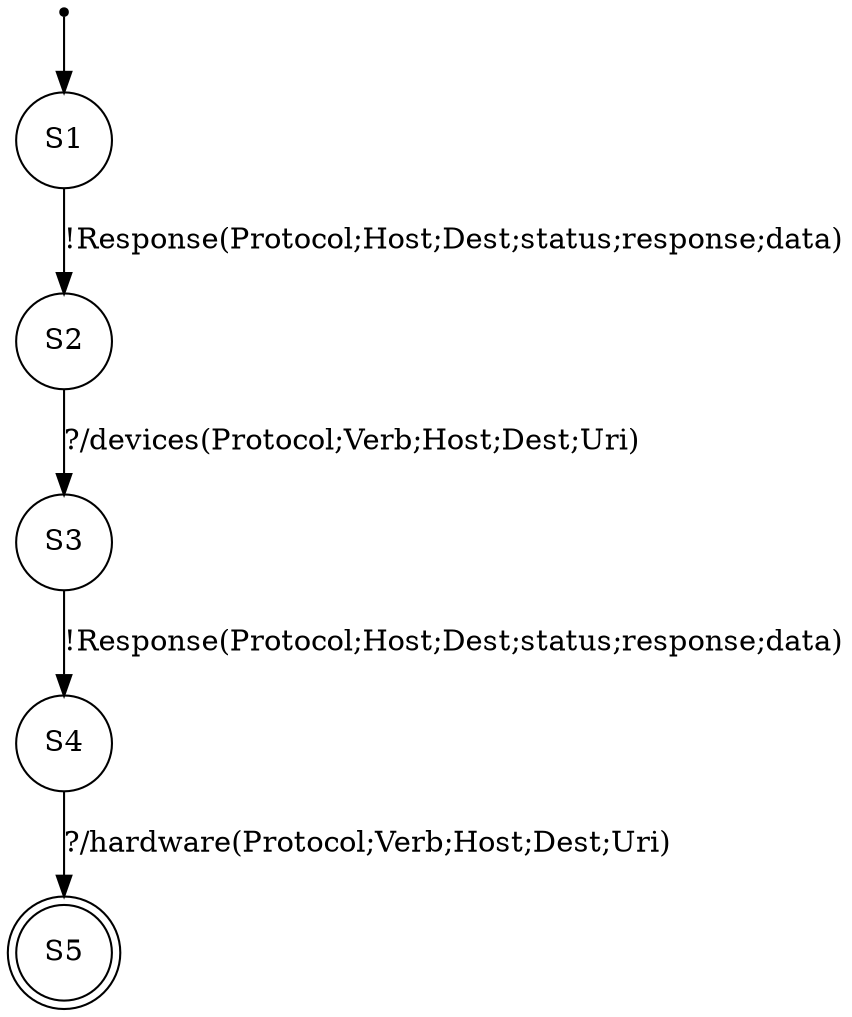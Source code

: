 digraph LTS {
S00[shape=point]
S1[label=S1,shape=circle];
S2[label=S2,shape=circle];
S3[label=S3,shape=circle];
S4[label=S4,shape=circle];
S5[label=S5,shape=doublecircle];
S00 -> S1
S1 -> S2[label ="!Response(Protocol;Host;Dest;status;response;data)"];
S2 -> S3[label ="?/devices(Protocol;Verb;Host;Dest;Uri)"];
S3 -> S4[label ="!Response(Protocol;Host;Dest;status;response;data)"];
S4 -> S5[label ="?/hardware(Protocol;Verb;Host;Dest;Uri)"];
}
